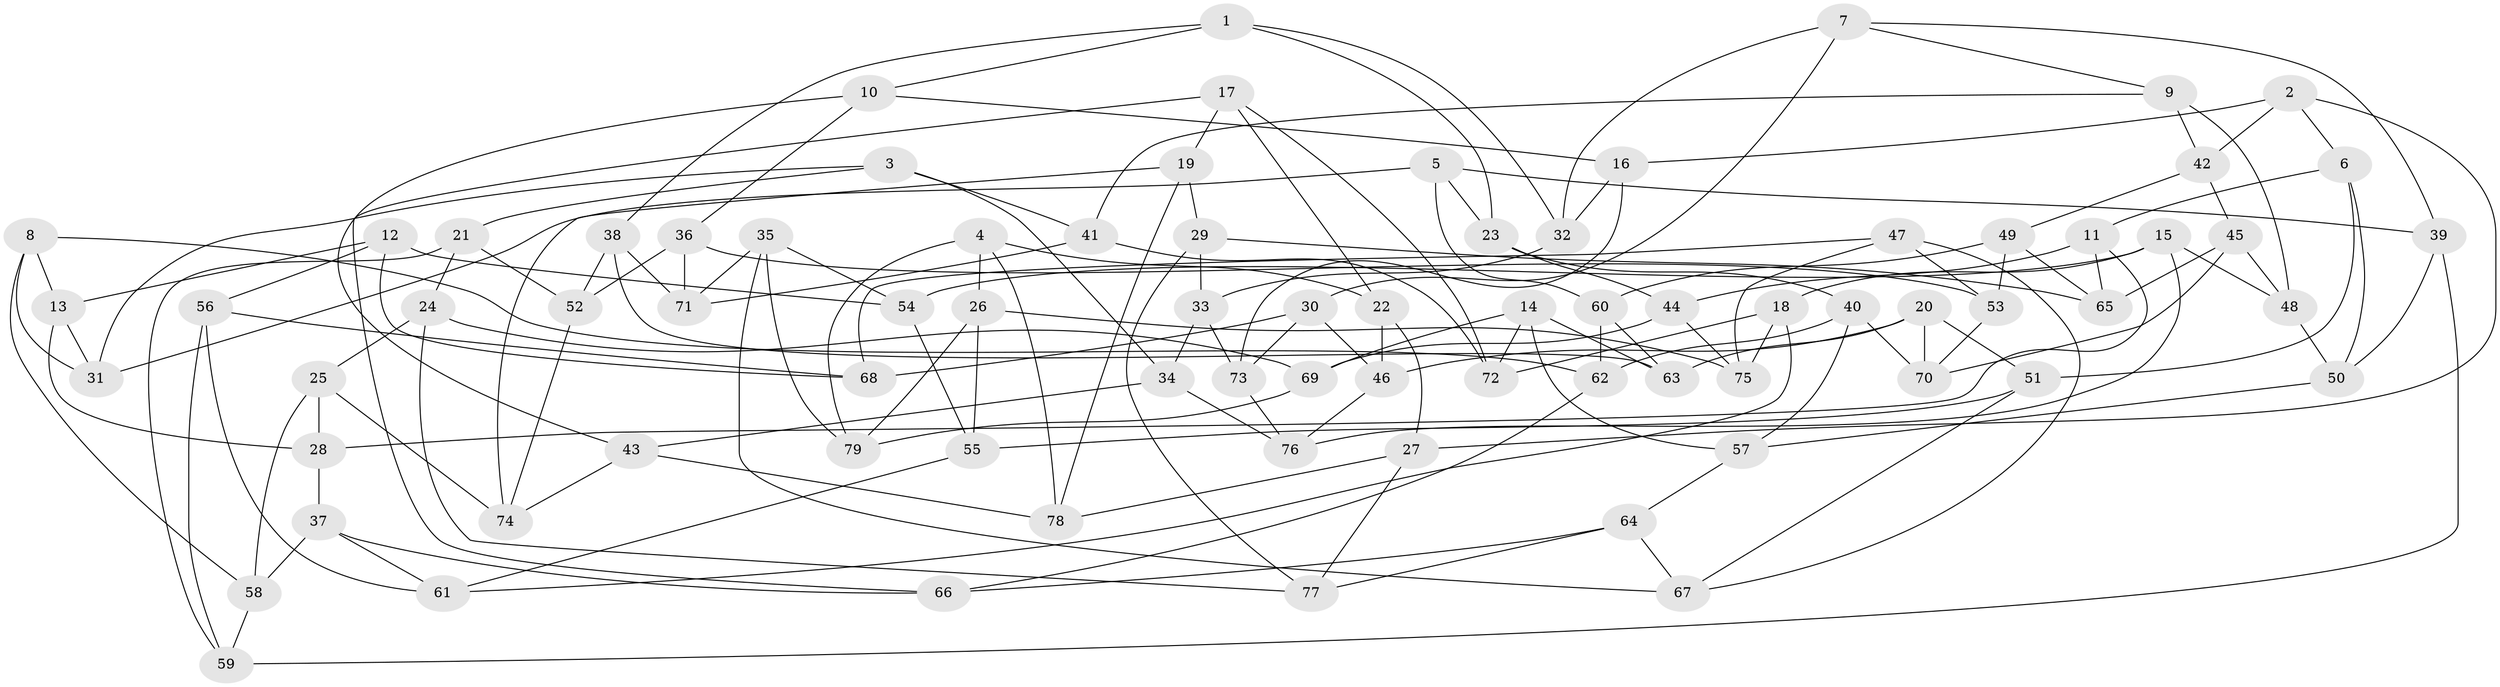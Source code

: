 // coarse degree distribution, {6: 0.5434782608695652, 5: 0.17391304347826086, 4: 0.2826086956521739}
// Generated by graph-tools (version 1.1) at 2025/52/02/27/25 19:52:31]
// undirected, 79 vertices, 158 edges
graph export_dot {
graph [start="1"]
  node [color=gray90,style=filled];
  1;
  2;
  3;
  4;
  5;
  6;
  7;
  8;
  9;
  10;
  11;
  12;
  13;
  14;
  15;
  16;
  17;
  18;
  19;
  20;
  21;
  22;
  23;
  24;
  25;
  26;
  27;
  28;
  29;
  30;
  31;
  32;
  33;
  34;
  35;
  36;
  37;
  38;
  39;
  40;
  41;
  42;
  43;
  44;
  45;
  46;
  47;
  48;
  49;
  50;
  51;
  52;
  53;
  54;
  55;
  56;
  57;
  58;
  59;
  60;
  61;
  62;
  63;
  64;
  65;
  66;
  67;
  68;
  69;
  70;
  71;
  72;
  73;
  74;
  75;
  76;
  77;
  78;
  79;
  1 -- 38;
  1 -- 10;
  1 -- 32;
  1 -- 23;
  2 -- 16;
  2 -- 6;
  2 -- 42;
  2 -- 27;
  3 -- 31;
  3 -- 41;
  3 -- 21;
  3 -- 34;
  4 -- 26;
  4 -- 22;
  4 -- 79;
  4 -- 78;
  5 -- 23;
  5 -- 60;
  5 -- 31;
  5 -- 39;
  6 -- 11;
  6 -- 51;
  6 -- 50;
  7 -- 30;
  7 -- 32;
  7 -- 39;
  7 -- 9;
  8 -- 62;
  8 -- 58;
  8 -- 31;
  8 -- 13;
  9 -- 48;
  9 -- 41;
  9 -- 42;
  10 -- 43;
  10 -- 36;
  10 -- 16;
  11 -- 65;
  11 -- 28;
  11 -- 44;
  12 -- 13;
  12 -- 56;
  12 -- 54;
  12 -- 68;
  13 -- 31;
  13 -- 28;
  14 -- 72;
  14 -- 63;
  14 -- 57;
  14 -- 69;
  15 -- 18;
  15 -- 76;
  15 -- 54;
  15 -- 48;
  16 -- 32;
  16 -- 73;
  17 -- 72;
  17 -- 66;
  17 -- 22;
  17 -- 19;
  18 -- 61;
  18 -- 75;
  18 -- 72;
  19 -- 78;
  19 -- 29;
  19 -- 74;
  20 -- 63;
  20 -- 46;
  20 -- 51;
  20 -- 70;
  21 -- 59;
  21 -- 24;
  21 -- 52;
  22 -- 27;
  22 -- 46;
  23 -- 40;
  23 -- 44;
  24 -- 25;
  24 -- 69;
  24 -- 77;
  25 -- 28;
  25 -- 74;
  25 -- 58;
  26 -- 75;
  26 -- 79;
  26 -- 55;
  27 -- 78;
  27 -- 77;
  28 -- 37;
  29 -- 65;
  29 -- 33;
  29 -- 77;
  30 -- 68;
  30 -- 46;
  30 -- 73;
  32 -- 33;
  33 -- 34;
  33 -- 73;
  34 -- 76;
  34 -- 43;
  35 -- 79;
  35 -- 71;
  35 -- 67;
  35 -- 54;
  36 -- 52;
  36 -- 53;
  36 -- 71;
  37 -- 66;
  37 -- 61;
  37 -- 58;
  38 -- 52;
  38 -- 71;
  38 -- 63;
  39 -- 50;
  39 -- 59;
  40 -- 70;
  40 -- 62;
  40 -- 57;
  41 -- 71;
  41 -- 72;
  42 -- 49;
  42 -- 45;
  43 -- 74;
  43 -- 78;
  44 -- 75;
  44 -- 69;
  45 -- 48;
  45 -- 70;
  45 -- 65;
  46 -- 76;
  47 -- 67;
  47 -- 68;
  47 -- 75;
  47 -- 53;
  48 -- 50;
  49 -- 65;
  49 -- 60;
  49 -- 53;
  50 -- 57;
  51 -- 67;
  51 -- 55;
  52 -- 74;
  53 -- 70;
  54 -- 55;
  55 -- 61;
  56 -- 59;
  56 -- 68;
  56 -- 61;
  57 -- 64;
  58 -- 59;
  60 -- 63;
  60 -- 62;
  62 -- 66;
  64 -- 66;
  64 -- 77;
  64 -- 67;
  69 -- 79;
  73 -- 76;
}

